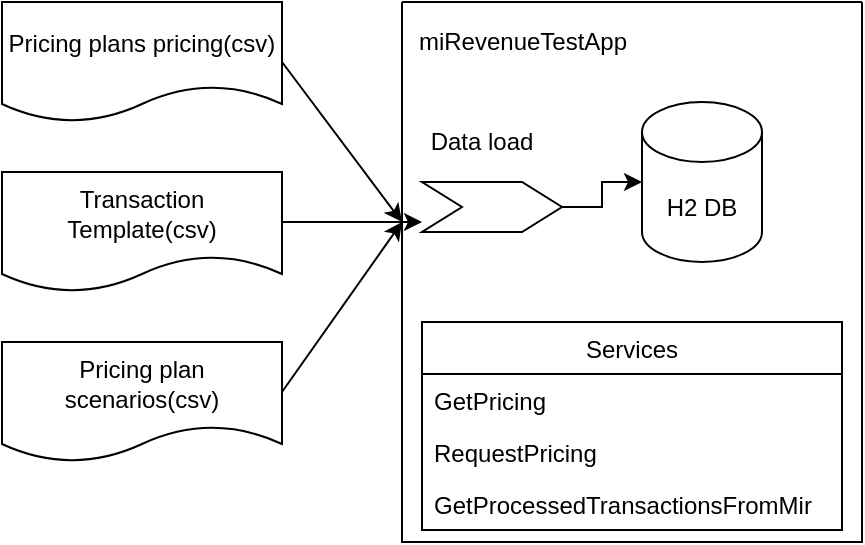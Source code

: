 <mxfile version="15.0.3" type="github">
  <diagram name="Page-1" id="5f0bae14-7c28-e335-631c-24af17079c00">
    <mxGraphModel dx="820" dy="482" grid="1" gridSize="10" guides="1" tooltips="1" connect="1" arrows="1" fold="1" page="1" pageScale="1" pageWidth="1100" pageHeight="850" background="none" math="0" shadow="0">
      <root>
        <mxCell id="0" />
        <mxCell id="1" parent="0" />
        <mxCell id="X676dhnKxZEzzE5Ao7Za-1" value="Pricing plans pricing(csv)" style="shape=document;whiteSpace=wrap;html=1;boundedLbl=1;" vertex="1" parent="1">
          <mxGeometry x="160" y="280" width="140" height="60" as="geometry" />
        </mxCell>
        <mxCell id="X676dhnKxZEzzE5Ao7Za-2" value="Transaction Template(csv)" style="shape=document;whiteSpace=wrap;html=1;boundedLbl=1;" vertex="1" parent="1">
          <mxGeometry x="160" y="365" width="140" height="60" as="geometry" />
        </mxCell>
        <mxCell id="X676dhnKxZEzzE5Ao7Za-3" value="Pricing plan scenarios(csv)" style="shape=document;whiteSpace=wrap;html=1;boundedLbl=1;" vertex="1" parent="1">
          <mxGeometry x="160" y="450" width="140" height="60" as="geometry" />
        </mxCell>
        <mxCell id="X676dhnKxZEzzE5Ao7Za-13" value="" style="edgeStyle=orthogonalEdgeStyle;rounded=0;orthogonalLoop=1;jettySize=auto;html=1;" edge="1" parent="1" source="X676dhnKxZEzzE5Ao7Za-4" target="X676dhnKxZEzzE5Ao7Za-10">
          <mxGeometry relative="1" as="geometry" />
        </mxCell>
        <mxCell id="X676dhnKxZEzzE5Ao7Za-4" value="" style="shape=step;perimeter=stepPerimeter;whiteSpace=wrap;html=1;fixedSize=1;" vertex="1" parent="1">
          <mxGeometry x="370" y="370" width="70" height="25" as="geometry" />
        </mxCell>
        <mxCell id="X676dhnKxZEzzE5Ao7Za-5" value="" style="endArrow=classic;html=1;" edge="1" parent="1">
          <mxGeometry width="50" height="50" relative="1" as="geometry">
            <mxPoint x="300" y="475" as="sourcePoint" />
            <mxPoint x="360" y="390" as="targetPoint" />
          </mxGeometry>
        </mxCell>
        <mxCell id="X676dhnKxZEzzE5Ao7Za-6" value="" style="endArrow=classic;html=1;" edge="1" parent="1">
          <mxGeometry width="50" height="50" relative="1" as="geometry">
            <mxPoint x="300" y="310" as="sourcePoint" />
            <mxPoint x="360" y="390" as="targetPoint" />
          </mxGeometry>
        </mxCell>
        <mxCell id="X676dhnKxZEzzE5Ao7Za-7" value="" style="endArrow=classic;html=1;" edge="1" parent="1">
          <mxGeometry width="50" height="50" relative="1" as="geometry">
            <mxPoint x="300" y="390" as="sourcePoint" />
            <mxPoint x="370" y="390" as="targetPoint" />
          </mxGeometry>
        </mxCell>
        <mxCell id="X676dhnKxZEzzE5Ao7Za-8" value="Data load" style="text;html=1;strokeColor=none;fillColor=none;align=center;verticalAlign=middle;whiteSpace=wrap;rounded=0;" vertex="1" parent="1">
          <mxGeometry x="370" y="340" width="60" height="20" as="geometry" />
        </mxCell>
        <mxCell id="X676dhnKxZEzzE5Ao7Za-9" value="" style="swimlane;startSize=0;" vertex="1" parent="1">
          <mxGeometry x="360" y="280" width="230" height="270" as="geometry" />
        </mxCell>
        <mxCell id="X676dhnKxZEzzE5Ao7Za-10" value="H2 DB" style="shape=cylinder3;whiteSpace=wrap;html=1;boundedLbl=1;backgroundOutline=1;size=15;" vertex="1" parent="X676dhnKxZEzzE5Ao7Za-9">
          <mxGeometry x="120" y="50" width="60" height="80" as="geometry" />
        </mxCell>
        <mxCell id="X676dhnKxZEzzE5Ao7Za-14" value="Services" style="swimlane;fontStyle=0;childLayout=stackLayout;horizontal=1;startSize=26;horizontalStack=0;resizeParent=1;resizeParentMax=0;resizeLast=0;collapsible=1;marginBottom=0;" vertex="1" parent="X676dhnKxZEzzE5Ao7Za-9">
          <mxGeometry x="10" y="160" width="210" height="104" as="geometry" />
        </mxCell>
        <mxCell id="X676dhnKxZEzzE5Ao7Za-15" value="GetPricing" style="text;strokeColor=none;fillColor=none;align=left;verticalAlign=top;spacingLeft=4;spacingRight=4;overflow=hidden;rotatable=0;points=[[0,0.5],[1,0.5]];portConstraint=eastwest;" vertex="1" parent="X676dhnKxZEzzE5Ao7Za-14">
          <mxGeometry y="26" width="210" height="26" as="geometry" />
        </mxCell>
        <mxCell id="X676dhnKxZEzzE5Ao7Za-16" value="RequestPricing" style="text;strokeColor=none;fillColor=none;align=left;verticalAlign=top;spacingLeft=4;spacingRight=4;overflow=hidden;rotatable=0;points=[[0,0.5],[1,0.5]];portConstraint=eastwest;" vertex="1" parent="X676dhnKxZEzzE5Ao7Za-14">
          <mxGeometry y="52" width="210" height="26" as="geometry" />
        </mxCell>
        <mxCell id="X676dhnKxZEzzE5Ao7Za-17" value="GetProcessedTransactionsFromMir" style="text;strokeColor=none;fillColor=none;align=left;verticalAlign=top;spacingLeft=4;spacingRight=4;overflow=hidden;rotatable=0;points=[[0,0.5],[1,0.5]];portConstraint=eastwest;" vertex="1" parent="X676dhnKxZEzzE5Ao7Za-14">
          <mxGeometry y="78" width="210" height="26" as="geometry" />
        </mxCell>
        <mxCell id="X676dhnKxZEzzE5Ao7Za-11" value="miRevenueTestApp" style="text;html=1;align=center;verticalAlign=middle;resizable=0;points=[];autosize=1;strokeColor=none;" vertex="1" parent="1">
          <mxGeometry x="360" y="290" width="120" height="20" as="geometry" />
        </mxCell>
      </root>
    </mxGraphModel>
  </diagram>
</mxfile>
